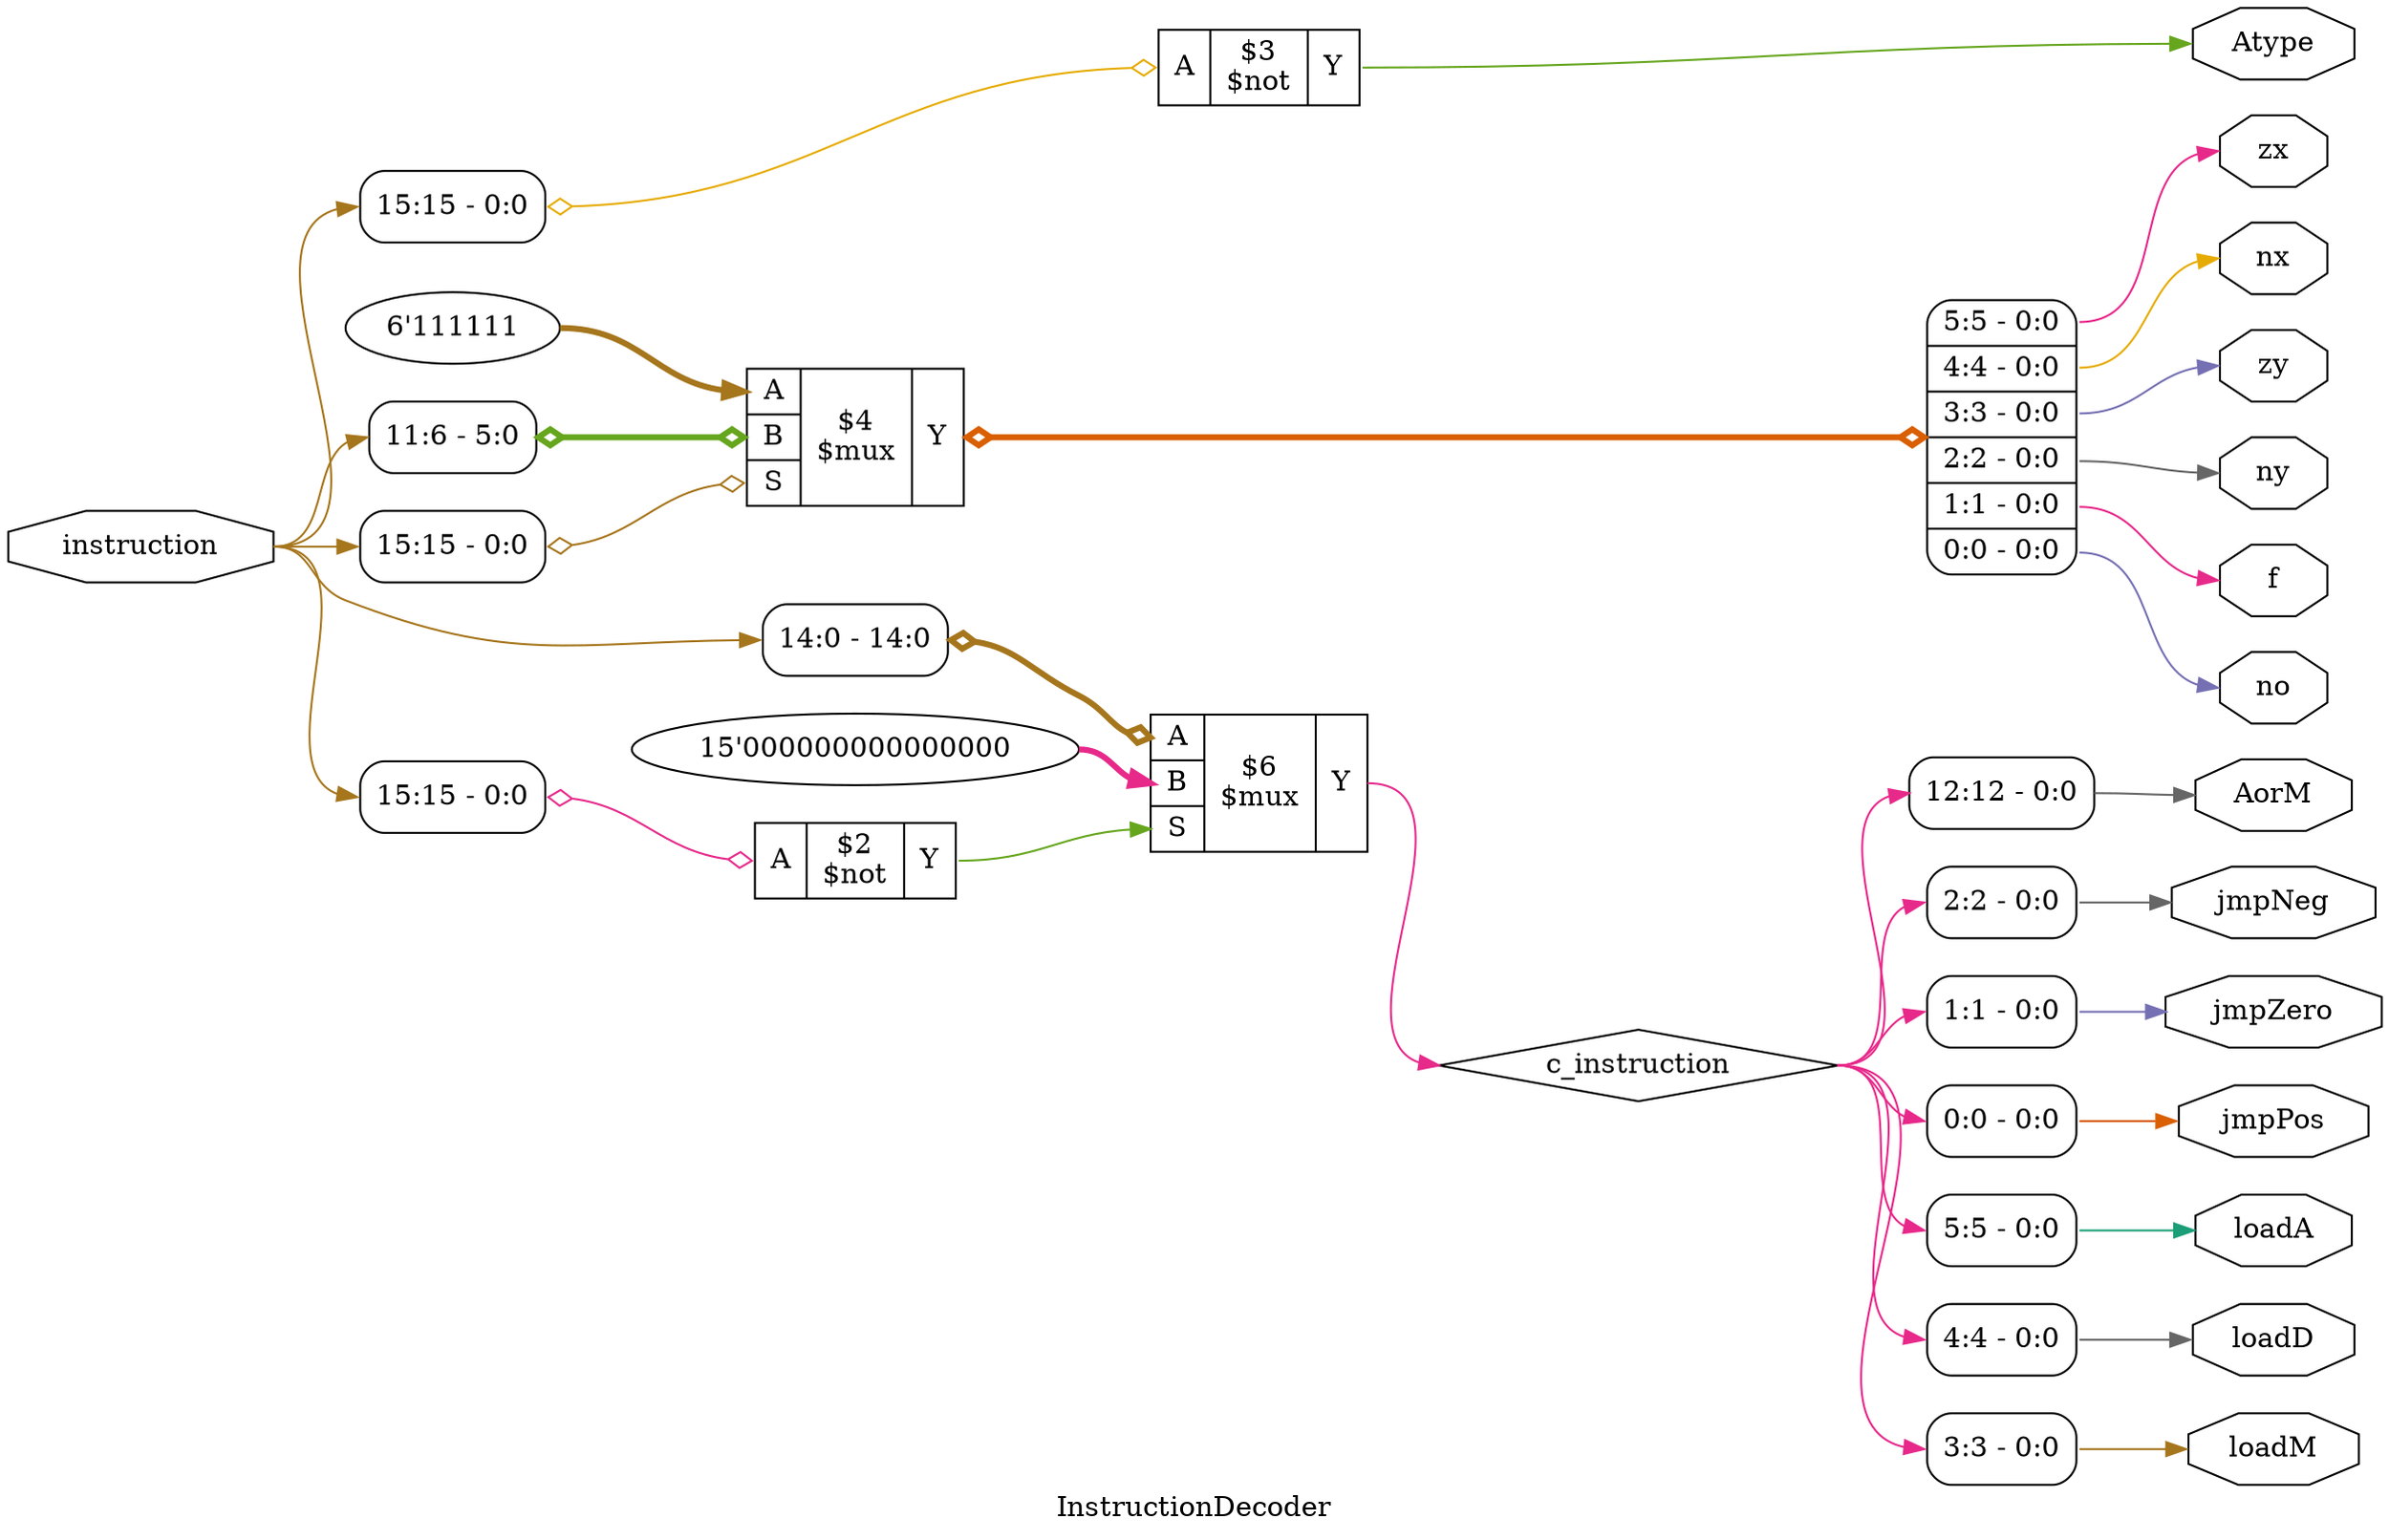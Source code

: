 digraph "InstructionDecoder" {
label="InstructionDecoder";
rankdir="LR";
remincross=true;
n2 [ shape=octagon, label="AorM", color="black", fontcolor="black" ];
n3 [ shape=octagon, label="Atype", color="black", fontcolor="black" ];
n4 [ shape=diamond, label="c_instruction", color="black", fontcolor="black" ];
n5 [ shape=octagon, label="f", color="black", fontcolor="black" ];
n6 [ shape=octagon, label="instruction", color="black", fontcolor="black" ];
n7 [ shape=octagon, label="jmpNeg", color="black", fontcolor="black" ];
n8 [ shape=octagon, label="jmpPos", color="black", fontcolor="black" ];
n9 [ shape=octagon, label="jmpZero", color="black", fontcolor="black" ];
n10 [ shape=octagon, label="loadA", color="black", fontcolor="black" ];
n11 [ shape=octagon, label="loadD", color="black", fontcolor="black" ];
n12 [ shape=octagon, label="loadM", color="black", fontcolor="black" ];
n13 [ shape=octagon, label="no", color="black", fontcolor="black" ];
n14 [ shape=octagon, label="nx", color="black", fontcolor="black" ];
n15 [ shape=octagon, label="ny", color="black", fontcolor="black" ];
n16 [ shape=octagon, label="zx", color="black", fontcolor="black" ];
n17 [ shape=octagon, label="zy", color="black", fontcolor="black" ];
{ rank="source"; n6;}
{ rank="sink"; n10; n11; n12; n13; n14; n15; n16; n17; n2; n3; n5; n7; n8; n9;}
c20 [ shape=record, label="{{<p18> A}|$3\n$not|{<p19> Y}}" ];
x0 [ shape=record, style=rounded, label="<s0> 15:15 - 0:0 " ];
x0:e -> c20:p18:w [arrowhead=odiamond, arrowtail=odiamond, dir=both, colorscheme="dark28", color="6", fontcolor="6", label=""];
c21 [ shape=record, label="{{<p18> A}|$2\n$not|{<p19> Y}}" ];
x1 [ shape=record, style=rounded, label="<s0> 15:15 - 0:0 " ];
x1:e -> c21:p18:w [arrowhead=odiamond, arrowtail=odiamond, dir=both, colorscheme="dark28", color="4", fontcolor="4", label=""];
v3 [ label="15'000000000000000" ];
c24 [ shape=record, label="{{<p18> A|<p22> B|<p23> S}|$6\n$mux|{<p19> Y}}" ];
x2 [ shape=record, style=rounded, label="<s0> 14:0 - 14:0 " ];
x2:e -> c24:p18:w [arrowhead=odiamond, arrowtail=odiamond, dir=both, colorscheme="dark28", color="7", fontcolor="7", style="setlinewidth(3)", label=""];
v4 [ label="6'111111" ];
c25 [ shape=record, label="{{<p18> A|<p22> B|<p23> S}|$4\n$mux|{<p19> Y}}" ];
x5 [ shape=record, style=rounded, label="<s0> 11:6 - 5:0 " ];
x5:e -> c25:p22:w [arrowhead=odiamond, arrowtail=odiamond, dir=both, colorscheme="dark28", color="5", fontcolor="5", style="setlinewidth(3)", label=""];
x6 [ shape=record, style=rounded, label="<s0> 15:15 - 0:0 " ];
x6:e -> c25:p23:w [arrowhead=odiamond, arrowtail=odiamond, dir=both, colorscheme="dark28", color="7", fontcolor="7", label=""];
x7 [ shape=record, style=rounded, label="<s5> 5:5 - 0:0 |<s4> 4:4 - 0:0 |<s3> 3:3 - 0:0 |<s2> 2:2 - 0:0 |<s1> 1:1 - 0:0 |<s0> 0:0 - 0:0 " ];
c25:p19:e -> x7:w [arrowhead=odiamond, arrowtail=odiamond, dir=both, colorscheme="dark28", color="2", fontcolor="2", style="setlinewidth(3)", label=""];
x8 [ shape=record, style=rounded, label="<s0> 2:2 - 0:0 " ];
x9 [ shape=record, style=rounded, label="<s0> 1:1 - 0:0 " ];
x10 [ shape=record, style=rounded, label="<s0> 0:0 - 0:0 " ];
x11 [ shape=record, style=rounded, label="<s0> 5:5 - 0:0 " ];
x12 [ shape=record, style=rounded, label="<s0> 4:4 - 0:0 " ];
x13 [ shape=record, style=rounded, label="<s0> 3:3 - 0:0 " ];
x14 [ shape=record, style=rounded, label="<s0> 12:12 - 0:0 " ];
c21:p19:e -> c24:p23:w [colorscheme="dark28", color="5", fontcolor="5", label=""];
x11:e -> n10:w [colorscheme="dark28", color="1", fontcolor="1", label=""];
x12:e -> n11:w [colorscheme="dark28", color="8", fontcolor="8", label=""];
x13:e -> n12:w [colorscheme="dark28", color="7", fontcolor="7", label=""];
x7:s0:e -> n13:w [colorscheme="dark28", color="3", fontcolor="3", label=""];
x7:s4:e -> n14:w [colorscheme="dark28", color="6", fontcolor="6", label=""];
x7:s2:e -> n15:w [colorscheme="dark28", color="8", fontcolor="8", label=""];
x7:s5:e -> n16:w [colorscheme="dark28", color="4", fontcolor="4", label=""];
x7:s3:e -> n17:w [colorscheme="dark28", color="3", fontcolor="3", label=""];
x14:e -> n2:w [colorscheme="dark28", color="8", fontcolor="8", label=""];
c20:p19:e -> n3:w [colorscheme="dark28", color="5", fontcolor="5", label=""];
c24:p19:e -> n4:w [colorscheme="dark28", color="4", fontcolor="4", label=""];
n4:e -> x10:s0:w [colorscheme="dark28", color="4", fontcolor="4", label=""];
n4:e -> x11:s0:w [colorscheme="dark28", color="4", fontcolor="4", label=""];
n4:e -> x12:s0:w [colorscheme="dark28", color="4", fontcolor="4", label=""];
n4:e -> x13:s0:w [colorscheme="dark28", color="4", fontcolor="4", label=""];
n4:e -> x14:s0:w [colorscheme="dark28", color="4", fontcolor="4", label=""];
n4:e -> x8:s0:w [colorscheme="dark28", color="4", fontcolor="4", label=""];
n4:e -> x9:s0:w [colorscheme="dark28", color="4", fontcolor="4", label=""];
x7:s1:e -> n5:w [colorscheme="dark28", color="4", fontcolor="4", label=""];
n6:e -> x0:s0:w [colorscheme="dark28", color="7", fontcolor="7", label=""];
n6:e -> x1:s0:w [colorscheme="dark28", color="7", fontcolor="7", label=""];
n6:e -> x2:s0:w [colorscheme="dark28", color="7", fontcolor="7", label=""];
n6:e -> x5:s0:w [colorscheme="dark28", color="7", fontcolor="7", label=""];
n6:e -> x6:s0:w [colorscheme="dark28", color="7", fontcolor="7", label=""];
x8:e -> n7:w [colorscheme="dark28", color="8", fontcolor="8", label=""];
x10:e -> n8:w [colorscheme="dark28", color="2", fontcolor="2", label=""];
x9:e -> n9:w [colorscheme="dark28", color="3", fontcolor="3", label=""];
v3:e -> c24:p22:w [colorscheme="dark28", color="4", fontcolor="4", style="setlinewidth(3)", label=""];
v4:e -> c25:p18:w [colorscheme="dark28", color="7", fontcolor="7", style="setlinewidth(3)", label=""];
}
